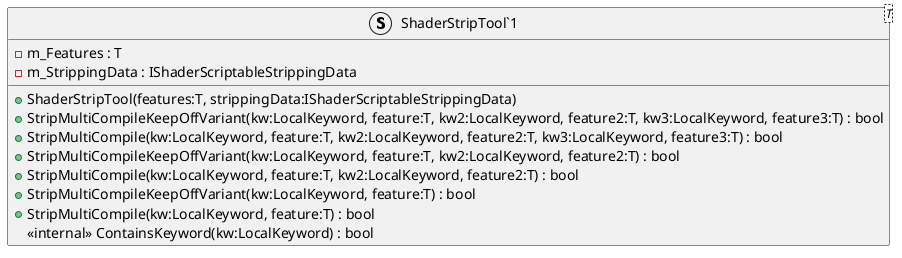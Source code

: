 @startuml
struct "ShaderStripTool`1"<T> {
    - m_Features : T
    - m_StrippingData : IShaderScriptableStrippingData
    + ShaderStripTool(features:T, strippingData:IShaderScriptableStrippingData)
    + StripMultiCompileKeepOffVariant(kw:LocalKeyword, feature:T, kw2:LocalKeyword, feature2:T, kw3:LocalKeyword, feature3:T) : bool
    + StripMultiCompile(kw:LocalKeyword, feature:T, kw2:LocalKeyword, feature2:T, kw3:LocalKeyword, feature3:T) : bool
    + StripMultiCompileKeepOffVariant(kw:LocalKeyword, feature:T, kw2:LocalKeyword, feature2:T) : bool
    + StripMultiCompile(kw:LocalKeyword, feature:T, kw2:LocalKeyword, feature2:T) : bool
    + StripMultiCompileKeepOffVariant(kw:LocalKeyword, feature:T) : bool
    + StripMultiCompile(kw:LocalKeyword, feature:T) : bool
    <<internal>> ContainsKeyword(kw:LocalKeyword) : bool
}
@enduml
